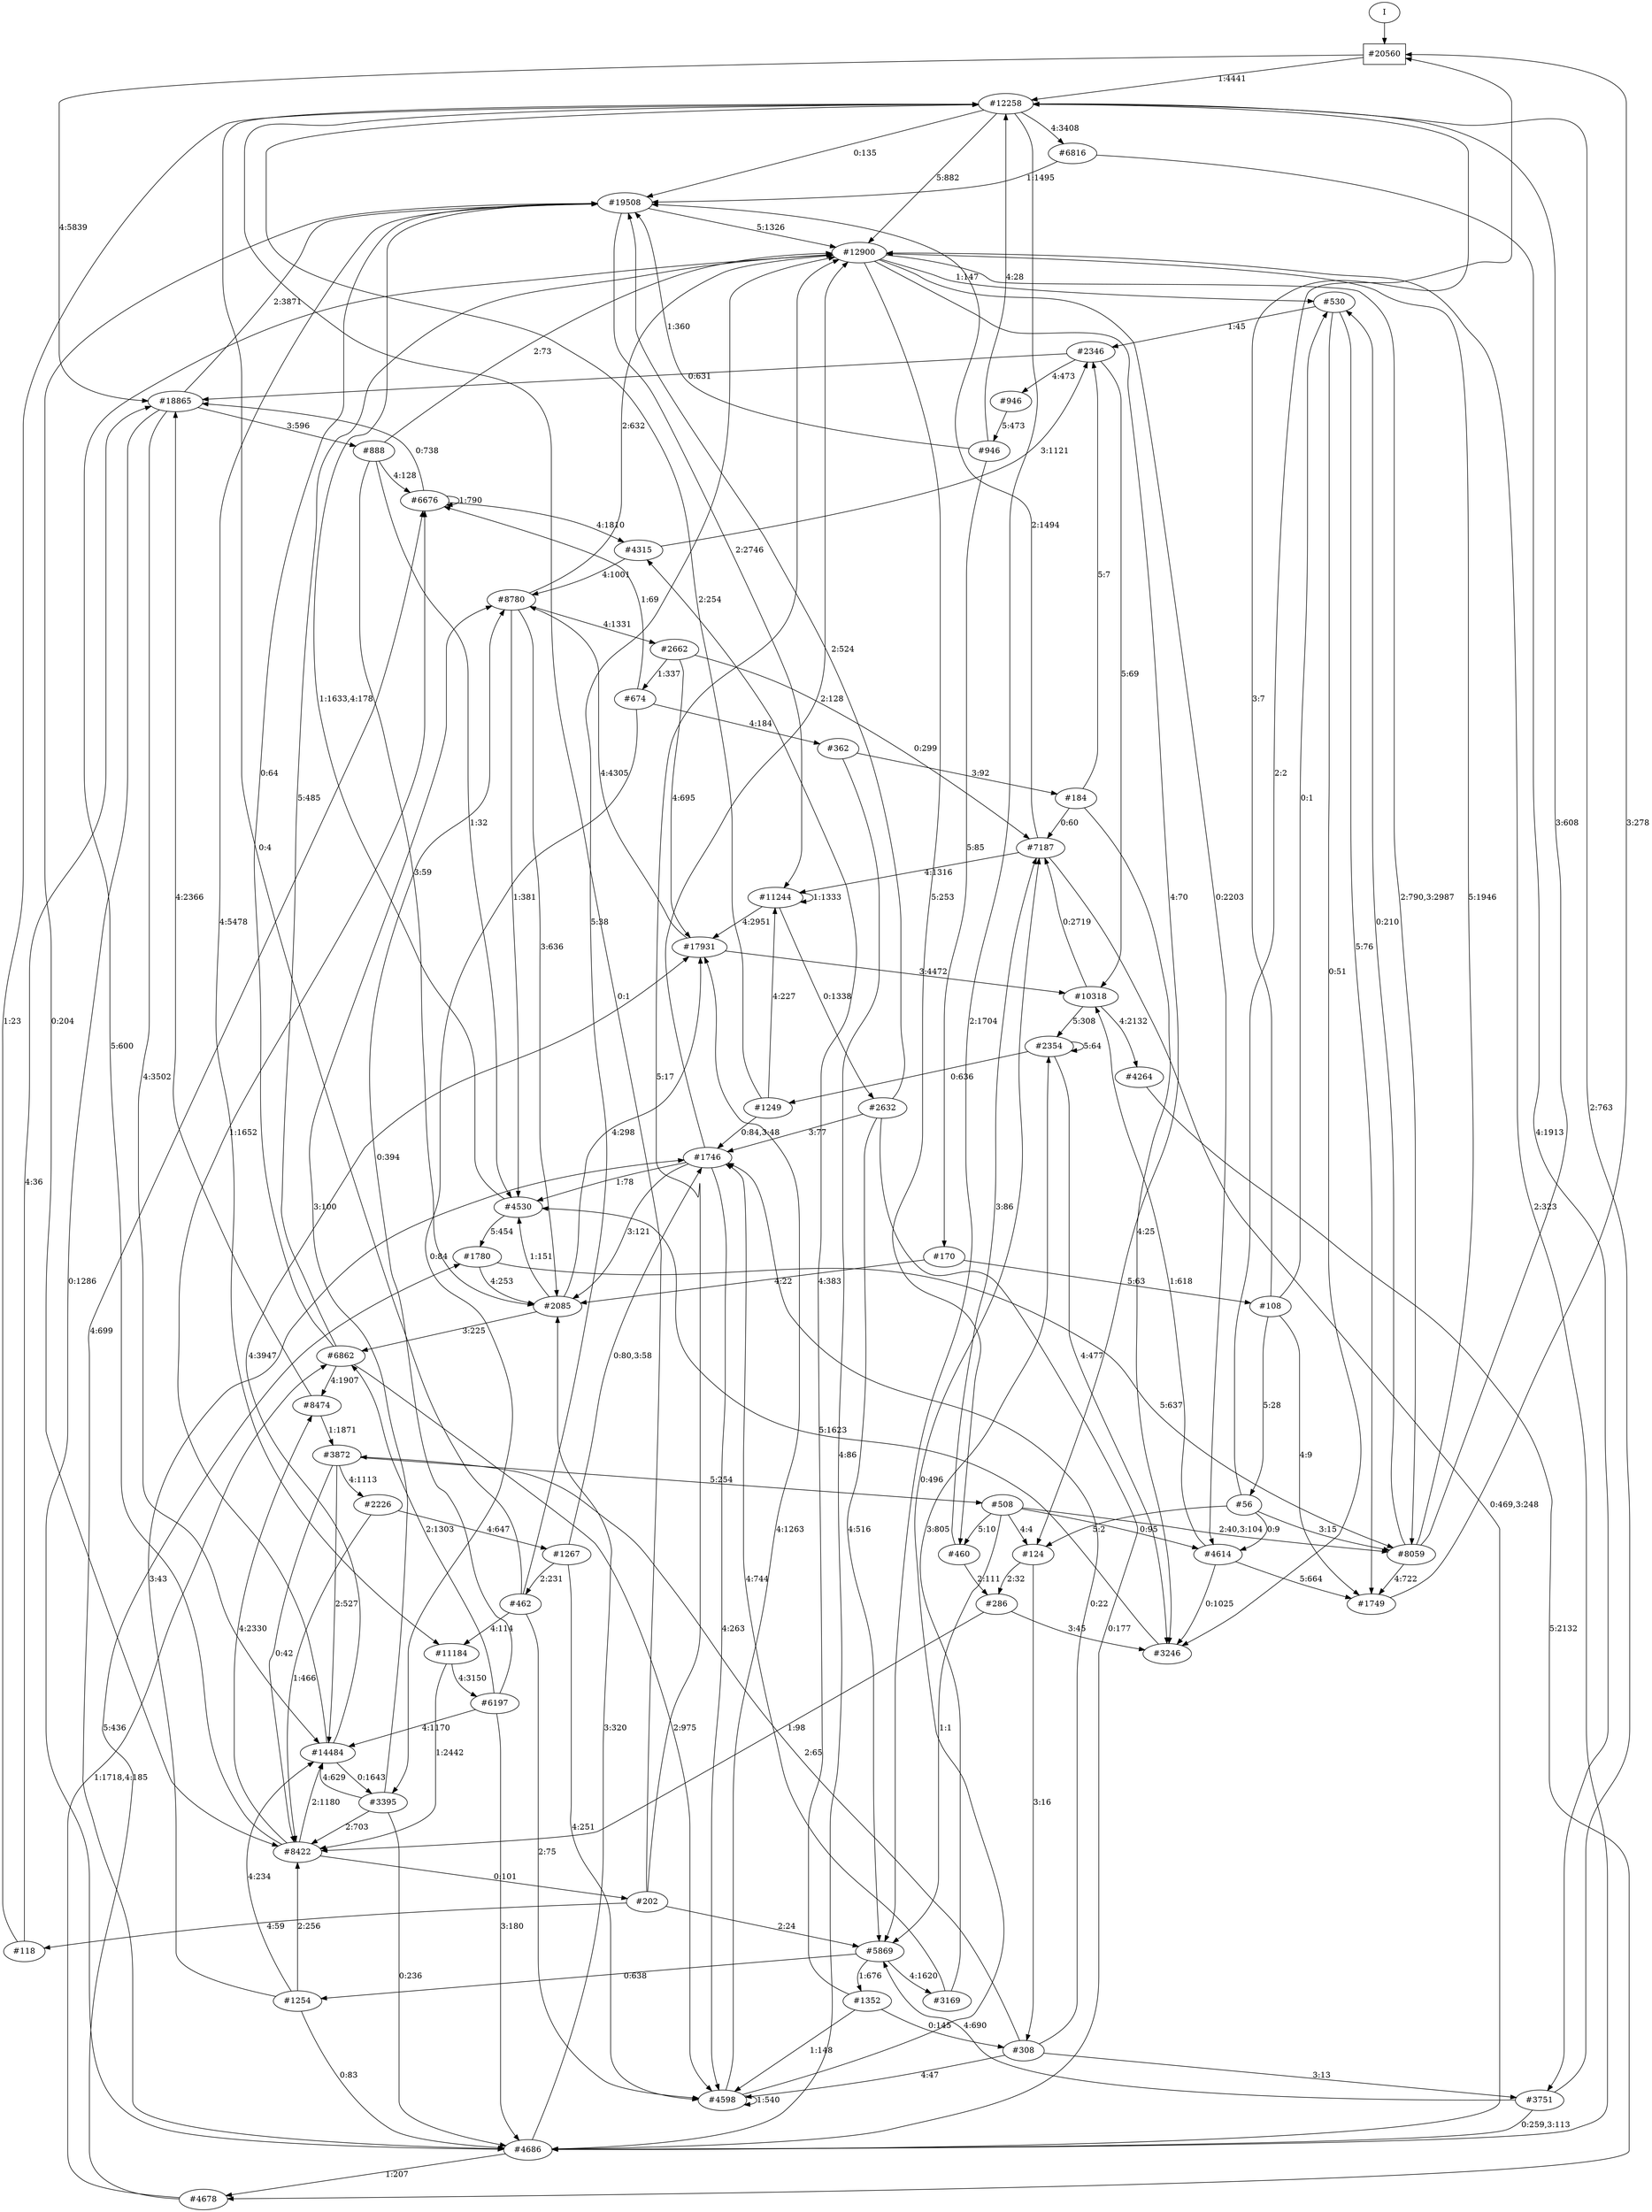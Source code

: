 // produced with flexfringe from git commitd1cf04ada0831d0605a3651971ef9a02091d8823
// dfasat/flexfringe -h=alergia -d=alergia_data -o=experiments/flexfringe_pautomac_study/flexfringe_data/exp6_n100_p0_11555555555555555dfa -n=100 -p=0.11555555555555555 /Users/nicholasrenninger/Google Drive/Grad School/specification learning/code/DPFA_DTS_product_experiment/dfasatInvestigations/experiments/flexfringe_pautomac_study/flexfringe_data/flexfringe_pautomac_study_train 
digraph DFA {
	0 [label="root" shape=box];
		I -> 0;
	0 [ label="#20560"  ];
		0 -> 1 [label="1:4441"  ];
		0 -> 23 [label="4:5839"  ];
	1 [ label="#12258"  ];
		1 -> 2 [label="4:3408"  ];
		1 -> 50 [label="5:882"  ];
		1 -> 53 [label="0:135"  ];
		1 -> 198 [label="2:1704"  ];
	2 [ label="#6816"  ];
		2 -> 3 [label="4:1913"  ];
		2 -> 53 [label="1:1495"  ];
	3 [ label="#3751"  ];
		3 -> 1 [label="2:763"  ];
		3 -> 73 [label="0:259,3:113"  ];
		3 -> 198 [label="4:690"  ];
	198 [ label="#5869"  ];
		198 -> 199 [label="4:1620"  ];
		198 -> 864 [label="0:638"  ];
		198 -> 888 [label="1:676"  ];
	888 [ label="#1352"  ];
		888 -> 1721 [label="0:145"  ];
		888 -> 402 [label="1:148"  ];
		888 -> 889 [label="4:383"  ];
	889 [ label="#4315"  ];
		889 -> 166 [label="4:1001"  ];
		889 -> 890 [label="3:1121"  ];
	890 [ label="#2346"  ];
		890 -> 23 [label="0:631"  ];
		890 -> 201 [label="5:69"  ];
		890 -> 891 [label="4:473"  ];
	891 [ label="#946"  ];
		891 -> 892 [label="5:473"  ];
	892 [ label="#946"  ];
		892 -> 1 [label="4:28"  ];
		892 -> 53 [label="1:360"  ];
		892 -> 2937 [label="5:85"  ];
	2937 [ label="#170"  ];
		2937 -> 738 [label="4:22"  ];
		2937 -> 15488 [label="5:63"  ];
	15488 [ label="#108"  ];
		15488 -> 1782 [label="0:1"  ];
		15488 -> 1 [label="3:7"  ];
		15488 -> 693 [label="4:9"  ];
		15488 -> 8723 [label="5:28"  ];
	8723 [ label="#56"  ];
		8723 -> 0 [label="2:2"  ];
		8723 -> 51 [label="3:15"  ];
		8723 -> 692 [label="0:9"  ];
		8723 -> 8355 [label="5:2"  ];
	1721 [ label="#308"  ];
		1721 -> 3 [label="3:13"  ];
		1721 -> 79 [label="2:65"  ];
		1721 -> 200 [label="0:22"  ];
		1721 -> 402 [label="4:47"  ];
	199 [ label="#3169"  ];
		199 -> 200 [label="4:744"  ];
		199 -> 233 [label="3:805"  ];
	200 [ label="#1746"  ];
		200 -> 50 [label="2:128"  ];
		200 -> 402 [label="4:263"  ];
		200 -> 738 [label="3:121"  ];
		200 -> 4742 [label="1:78"  ];
	233 [ label="#2354"  ];
		233 -> 233 [label="5:64"  ];
		233 -> 459 [label="0:636"  ];
		233 -> 4741 [label="4:477"  ];
	4741 [ label="#3246"  ];
		4741 -> 4742 [label="5:1623"  ];
	4742 [ label="#4530"  ];
		4742 -> 53 [label="1:1633,4:178"  ];
		4742 -> 813 [label="5:454"  ];
	459 [ label="#1249"  ];
		459 -> 1 [label="2:254"  ];
		459 -> 54 [label="4:227"  ];
		459 -> 200 [label="0:84,3:48"  ];
	864 [ label="#1254"  ];
		864 -> 24 [label="4:234"  ];
		864 -> 73 [label="0:83"  ];
		864 -> 77 [label="2:256"  ];
		864 -> 200 [label="3:43"  ];
	50 [ label="#12900"  ];
		50 -> 1782 [label="1:147"  ];
		50 -> 51 [label="2:790,3:2987"  ];
		50 -> 692 [label="0:2203"  ];
		50 -> 774 [label="5:253"  ];
		50 -> 8355 [label="4:70"  ];
	1782 [ label="#530"  ];
		1782 -> 693 [label="5:76"  ];
		1782 -> 890 [label="1:45"  ];
		1782 -> 4741 [label="0:51"  ];
	8355 [ label="#124"  ];
		8355 -> 1721 [label="3:16"  ];
		8355 -> 775 [label="2:32"  ];
	692 [ label="#4614"  ];
		692 -> 201 [label="1:618"  ];
		692 -> 693 [label="5:664"  ];
		692 -> 4741 [label="0:1025"  ];
	693 [ label="#1749"  ];
		693 -> 0 [label="3:278"  ];
	51 [ label="#8059"  ];
		51 -> 1782 [label="0:210"  ];
		51 -> 1 [label="3:608"  ];
		51 -> 50 [label="5:1946"  ];
		51 -> 693 [label="4:722"  ];
	774 [ label="#460"  ];
		774 -> 202 [label="3:86"  ];
		774 -> 775 [label="2:111"  ];
	775 [ label="#286"  ];
		775 -> 77 [label="1:98"  ];
		775 -> 4741 [label="3:45"  ];
	23 [ label="#18865"  ];
		23 -> 24 [label="4:3502"  ];
		23 -> 53 [label="2:3871"  ];
		23 -> 73 [label="0:1286"  ];
		23 -> 256 [label="3:596"  ];
	24 [ label="#14484"  ];
		24 -> 25 [label="1:1652"  ];
		24 -> 165 [label="4:3947"  ];
		24 -> 287 [label="0:1643"  ];
	25 [ label="#6676"  ];
		25 -> 23 [label="0:738"  ];
		25 -> 25 [label="1:790"  ];
		25 -> 889 [label="4:1810"  ];
	165 [ label="#17931"  ];
		165 -> 166 [label="4:4305"  ];
		165 -> 201 [label="3:4472"  ];
	166 [ label="#8780"  ];
		166 -> 50 [label="2:632"  ];
		166 -> 719 [label="4:1331"  ];
		166 -> 738 [label="3:636"  ];
		166 -> 4742 [label="1:381"  ];
	719 [ label="#2662"  ];
		719 -> 165 [label="4:695"  ];
		719 -> 202 [label="0:299"  ];
		719 -> 2988 [label="1:337"  ];
	2988 [ label="#674"  ];
		2988 -> 25 [label="1:69"  ];
		2988 -> 287 [label="0:84"  ];
		2988 -> 2989 [label="4:184"  ];
	2989 [ label="#362"  ];
		2989 -> 73 [label="4:86"  ];
		2989 -> 2990 [label="3:92"  ];
	2990 [ label="#184"  ];
		2990 -> 202 [label="0:60"  ];
		2990 -> 890 [label="5:7"  ];
		2990 -> 4741 [label="4:25"  ];
	738 [ label="#2085"  ];
		738 -> 165 [label="4:298"  ];
		738 -> 401 [label="3:225"  ];
		738 -> 4742 [label="1:151"  ];
	201 [ label="#10318"  ];
		201 -> 202 [label="0:2719"  ];
		201 -> 233 [label="5:308"  ];
		201 -> 301 [label="4:2132"  ];
	301 [ label="#4264"  ];
		301 -> 302 [label="5:2132"  ];
	302 [ label="#4678"  ];
		302 -> 401 [label="1:1718,4:185"  ];
		302 -> 813 [label="5:436"  ];
	813 [ label="#1780"  ];
		813 -> 51 [label="5:637"  ];
		813 -> 738 [label="4:253"  ];
	202 [ label="#7187"  ];
		202 -> 53 [label="2:1494"  ];
		202 -> 54 [label="4:1316"  ];
		202 -> 73 [label="0:469,3:248"  ];
	287 [ label="#3395"  ];
		287 -> 24 [label="4:629"  ];
		287 -> 73 [label="0:236"  ];
		287 -> 77 [label="2:703"  ];
		287 -> 166 [label="3:100"  ];
	73 [ label="#4686"  ];
		73 -> 50 [label="2:323"  ];
		73 -> 25 [label="4:699"  ];
		73 -> 302 [label="1:207"  ];
		73 -> 738 [label="3:320"  ];
	53 [ label="#19508"  ];
		53 -> 50 [label="5:1326"  ];
		53 -> 54 [label="2:2746"  ];
		53 -> 64 [label="4:5478"  ];
		53 -> 77 [label="0:204"  ];
	64 [ label="#11184"  ];
		64 -> 65 [label="4:3150"  ];
		64 -> 77 [label="1:2442"  ];
	77 [ label="#8422"  ];
		77 -> 50 [label="5:600"  ];
		77 -> 24 [label="2:1180"  ];
		77 -> 78 [label="4:2330"  ];
		77 -> 3264 [label="0:101"  ];
	78 [ label="#8474"  ];
		78 -> 23 [label="4:2366"  ];
		78 -> 79 [label="1:1871"  ];
	79 [ label="#3872"  ];
		79 -> 24 [label="2:527"  ];
		79 -> 77 [label="0:42"  ];
		79 -> 80 [label="4:1113"  ];
		79 -> 8906 [label="5:254"  ];
	80 [ label="#2226"  ];
		80 -> 2486 [label="4:647"  ];
		80 -> 77 [label="1:466"  ];
	2486 [ label="#1267"  ];
		2486 -> 2487 [label="2:231"  ];
		2486 -> 200 [label="0:80,3:58"  ];
		2486 -> 402 [label="4:251"  ];
	2487 [ label="#462"  ];
		2487 -> 1 [label="0:4"  ];
		2487 -> 50 [label="5:38"  ];
		2487 -> 64 [label="4:114"  ];
		2487 -> 402 [label="2:75"  ];
	8906 [ label="#508"  ];
		8906 -> 51 [label="2:40,3:104"  ];
		8906 -> 198 [label="1:1"  ];
		8906 -> 692 [label="0:95"  ];
		8906 -> 774 [label="5:10"  ];
		8906 -> 8355 [label="4:4"  ];
	3264 [ label="#202"  ];
		3264 -> 1 [label="0:1"  ];
		3264 -> 50 [label="5:17"  ];
		3264 -> 198 [label="2:24"  ];
		3264 -> 3265 [label="4:59"  ];
	3265 [ label="#118"  ];
		3265 -> 1 [label="1:23"  ];
		3265 -> 23 [label="4:36"  ];
	65 [ label="#6197"  ];
		65 -> 24 [label="4:1170"  ];
		65 -> 73 [label="3:180"  ];
		65 -> 166 [label="0:394"  ];
		65 -> 401 [label="2:1303"  ];
	401 [ label="#6862"  ];
		401 -> 50 [label="5:485"  ];
		401 -> 53 [label="0:64"  ];
		401 -> 78 [label="4:1907"  ];
		401 -> 402 [label="2:975"  ];
	402 [ label="#4598"  ];
		402 -> 165 [label="4:1263"  ];
		402 -> 202 [label="0:496"  ];
		402 -> 402 [label="1:540"  ];
	54 [ label="#11244"  ];
		54 -> 54 [label="1:1333"  ];
		54 -> 55 [label="0:1338"  ];
		54 -> 165 [label="4:2951"  ];
	55 [ label="#2632"  ];
		55 -> 53 [label="2:524"  ];
		55 -> 73 [label="0:177"  ];
		55 -> 198 [label="4:516"  ];
		55 -> 200 [label="3:77"  ];
	256 [ label="#888"  ];
		256 -> 50 [label="2:73"  ];
		256 -> 25 [label="4:128"  ];
		256 -> 738 [label="3:59"  ];
		256 -> 4742 [label="1:32"  ];
}
